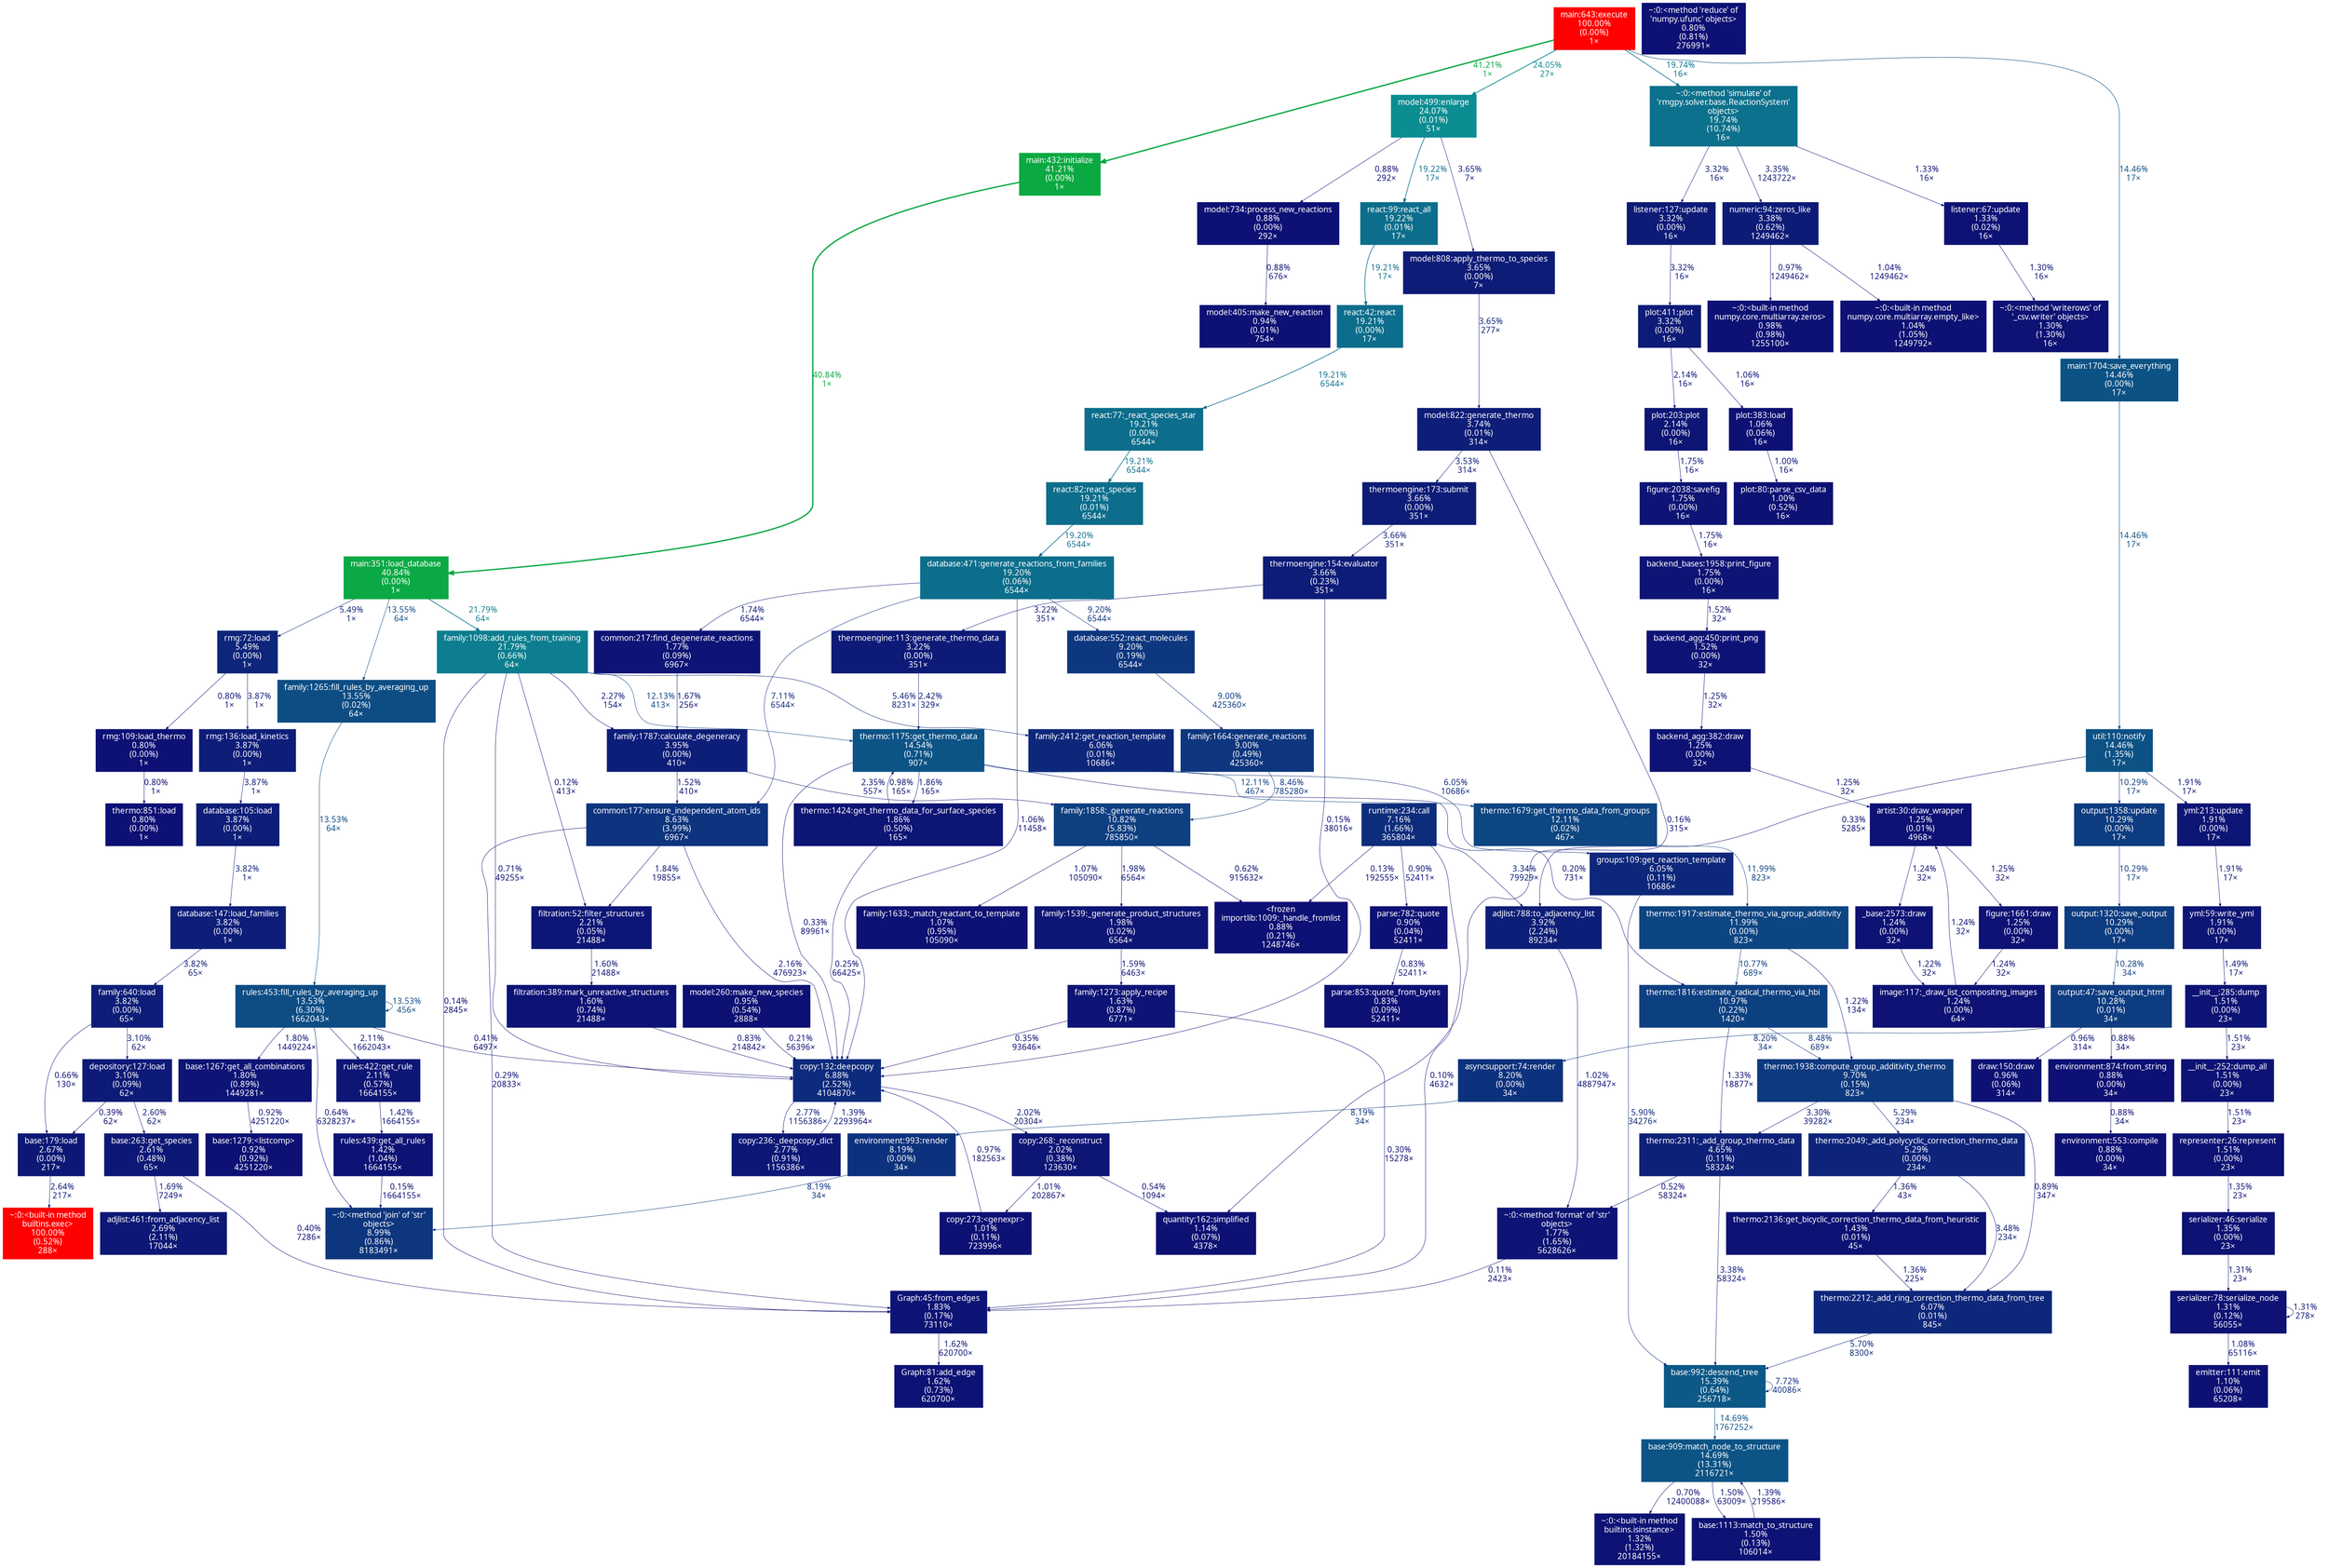digraph {
	graph [fontname=ArialMT, nodesep=0.125, ranksep=0.25];
	node [fontcolor=white, fontname=ArialMT, height=0, shape=box, style=filled, width=0];
	edge [fontname=ArialMT];
	30 [color="#0d1074", fontcolor="#ffffff", fontsize="10.00", label="<frozen\nimportlib:1009:_handle_fromlist\n0.88%\n(0.21%)\n1248746×", tooltip="<frozen importlib._bootstrap>"];
	82 [color="#0c7e8f", fontcolor="#ffffff", fontsize="10.00", label="family:1098:add_rules_from_training\n21.79%\n(0.66%)\n64×", tooltip="/scratch/westgroup/mazeau/Cat/RMG-Py/rmgpy/data/kinetics/family.py"];
	82 -> 83 [arrowsize="0.35", color="#0d4682", fontcolor="#0d4682", fontsize="10.00", label="12.13%\n413×", labeldistance="0.50", penwidth="0.50"];
	82 -> 567 [arrowsize="0.35", color="#0d1074", fontcolor="#0d1074", fontsize="10.00", label="0.71%\n49255×", labeldistance="0.50", penwidth="0.50"];
	82 -> 1204 [arrowsize="0.35", color="#0d0d73", fontcolor="#0d0d73", fontsize="10.00", label="0.14%\n2845×", labeldistance="0.50", penwidth="0.50"];
	82 -> 1222 [arrowsize="0.35", color="#0d0d73", fontcolor="#0d0d73", fontsize="10.00", label="0.12%\n413×", labeldistance="0.50", penwidth="0.50"];
	82 -> 1282 [arrowsize="0.35", color="#0d1676", fontcolor="#0d1676", fontsize="10.00", label="2.27%\n154×", labeldistance="0.50", penwidth="0.50"];
	82 -> 1394 [arrowsize="0.35", color="#0d257a", fontcolor="#0d257a", fontsize="10.00", label="5.46%\n8231×", labeldistance="0.50", penwidth="0.50"];
	83 [color="#0c5386", fontcolor="#ffffff", fontsize="10.00", label="thermo:1175:get_thermo_data\n14.54%\n(0.71%)\n907×", tooltip="/scratch/westgroup/mazeau/Cat/RMG-Py/rmgpy/data/thermo.py"];
	83 -> 123 [arrowsize="0.35", color="#0d1575", fontcolor="#0d1575", fontsize="10.00", label="1.86%\n165×", labeldistance="0.50", penwidth="0.50"];
	83 -> 124 [arrowsize="0.35", color="#0d0e73", fontcolor="#0d0e73", fontsize="10.00", label="0.20%\n731×", labeldistance="0.50", penwidth="0.50"];
	83 -> 567 [arrowsize="0.35", color="#0d0e73", fontcolor="#0d0e73", fontsize="10.00", label="0.33%\n89961×", labeldistance="0.50", penwidth="0.50"];
	83 -> 1468 [arrowsize="0.35", color="#0d4682", fontcolor="#0d4682", fontsize="10.00", label="12.11%\n467×", labeldistance="0.50", penwidth="0.50"];
	84 [color="#0d3c80", fontcolor="#ffffff", fontsize="10.00", label="output:47:save_output_html\n10.28%\n(0.01%)\n34×", tooltip="/scratch/westgroup/mazeau/Cat/RMG-Py/rmgpy/rmg/output.py"];
	84 -> 232 [arrowsize="0.35", color="#0d1174", fontcolor="#0d1174", fontsize="10.00", label="0.96%\n314×", labeldistance="0.50", penwidth="0.50"];
	84 -> 2461 [arrowsize="0.35", color="#0d1074", fontcolor="#0d1074", fontsize="10.00", label="0.88%\n34×", labeldistance="0.50", penwidth="0.50"];
	84 -> 2467 [arrowsize="0.35", color="#0d327d", fontcolor="#0d327d", fontsize="10.00", label="8.20%\n34×", labeldistance="0.50", penwidth="0.50"];
	94 [color="#0ba942", fontcolor="#ffffff", fontsize="10.00", label="main:432:initialize\n41.21%\n(0.00%)\n1×", tooltip="/scratch/westgroup/mazeau/Cat/RMG-Py/rmgpy/rmg/main.py"];
	94 -> 385 [arrowsize="0.64", color="#0ba945", fontcolor="#0ba945", fontsize="10.00", label="40.84%\n1×", labeldistance="1.63", penwidth="1.63"];
	97 [color="#0c5285", fontcolor="#ffffff", fontsize="10.00", label="util:110:notify\n14.46%\n(1.35%)\n17×", tooltip="/scratch/westgroup/mazeau/Cat/RMG-Py/rmgpy/util.py"];
	97 -> 270 [arrowsize="0.35", color="#0d1575", fontcolor="#0d1575", fontsize="10.00", label="1.91%\n17×", labeldistance="0.50", penwidth="0.50"];
	97 -> 1249 [arrowsize="0.35", color="#0d0e73", fontcolor="#0d0e73", fontsize="10.00", label="0.33%\n5285×", labeldistance="0.50", penwidth="0.50"];
	97 -> 2288 [arrowsize="0.35", color="#0d3c80", fontcolor="#0d3c80", fontsize="10.00", label="10.29%\n17×", labeldistance="0.50", penwidth="0.50"];
	98 [color="#0d1174", fontcolor="#ffffff", fontsize="10.00", label="model:260:make_new_species\n0.95%\n(0.54%)\n2888×", tooltip="/scratch/westgroup/mazeau/Cat/RMG-Py/rmgpy/rmg/model.py"];
	98 -> 567 [arrowsize="0.35", color="#0d0e73", fontcolor="#0d0e73", fontsize="10.00", label="0.21%\n56396×", labeldistance="0.50", penwidth="0.50"];
	99 [color="#0c8d92", fontcolor="#ffffff", fontsize="10.00", label="model:499:enlarge\n24.07%\n(0.01%)\n51×", tooltip="/scratch/westgroup/mazeau/Cat/RMG-Py/rmgpy/rmg/model.py"];
	99 -> 100 [arrowsize="0.35", color="#0d1c77", fontcolor="#0d1c77", fontsize="10.00", label="3.65%\n7×", labeldistance="0.50", penwidth="0.50"];
	99 -> 1085 [arrowsize="0.35", color="#0d1074", fontcolor="#0d1074", fontsize="10.00", label="0.88%\n292×", labeldistance="0.50", penwidth="0.50"];
	99 -> 1489 [arrowsize="0.44", color="#0c6e8c", fontcolor="#0c6e8c", fontsize="10.00", label="19.22%\n17×", labeldistance="0.77", penwidth="0.77"];
	100 [color="#0d1c77", fontcolor="#ffffff", fontsize="10.00", label="model:808:apply_thermo_to_species\n3.65%\n(0.00%)\n7×", tooltip="/scratch/westgroup/mazeau/Cat/RMG-Py/rmgpy/rmg/model.py"];
	100 -> 386 [arrowsize="0.35", color="#0d1c77", fontcolor="#0d1c77", fontsize="10.00", label="3.65%\n277×", labeldistance="0.50", penwidth="0.50"];
	105 [color="#0d1876", fontcolor="#ffffff", fontsize="10.00", label="base:263:get_species\n2.61%\n(0.48%)\n65×", tooltip="/scratch/westgroup/mazeau/Cat/RMG-Py/rmgpy/data/base.py"];
	105 -> 414 [arrowsize="0.35", color="#0d1475", fontcolor="#0d1475", fontsize="10.00", label="1.69%\n7249×", labeldistance="0.50", penwidth="0.50"];
	105 -> 1204 [arrowsize="0.35", color="#0d0e73", fontcolor="#0d0e73", fontsize="10.00", label="0.40%\n7286×", labeldistance="0.50", penwidth="0.50"];
	109 [color="#0d1375", fontcolor="#ffffff", fontsize="10.00", label="filtration:389:mark_unreactive_structures\n1.60%\n(0.74%)\n21488×", tooltip="/scratch/westgroup/mazeau/Cat/RMG-Py/rmgpy/molecule/filtration.py"];
	109 -> 567 [arrowsize="0.35", color="#0d1074", fontcolor="#0d1074", fontsize="10.00", label="0.83%\n214842×", labeldistance="0.50", penwidth="0.50"];
	110 [color="#0d347e", fontcolor="#ffffff", fontsize="10.00", label="common:177:ensure_independent_atom_ids\n8.63%\n(3.99%)\n6967×", tooltip="/scratch/westgroup/mazeau/Cat/RMG-Py/rmgpy/data/kinetics/common.py"];
	110 -> 567 [arrowsize="0.35", color="#0d1676", fontcolor="#0d1676", fontsize="10.00", label="2.16%\n476923×", labeldistance="0.50", penwidth="0.50"];
	110 -> 1204 [arrowsize="0.35", color="#0d0e73", fontcolor="#0d0e73", fontsize="10.00", label="0.29%\n20833×", labeldistance="0.50", penwidth="0.50"];
	110 -> 1222 [arrowsize="0.35", color="#0d1475", fontcolor="#0d1475", fontsize="10.00", label="1.84%\n19855×", labeldistance="0.50", penwidth="0.50"];
	111 [color="#0d1475", fontcolor="#ffffff", fontsize="10.00", label="common:217:find_degenerate_reactions\n1.77%\n(0.09%)\n6967×", tooltip="/scratch/westgroup/mazeau/Cat/RMG-Py/rmgpy/data/kinetics/common.py"];
	111 -> 1282 [arrowsize="0.35", color="#0d1475", fontcolor="#0d1475", fontsize="10.00", label="1.67%\n256×", labeldistance="0.50", penwidth="0.50"];
	112 [color="#0d1475", fontcolor="#ffffff", fontsize="10.00", label="family:1273:apply_recipe\n1.63%\n(0.87%)\n6771×", tooltip="/scratch/westgroup/mazeau/Cat/RMG-Py/rmgpy/data/kinetics/family.py"];
	112 -> 567 [arrowsize="0.35", color="#0d0e73", fontcolor="#0d0e73", fontsize="10.00", label="0.35%\n93646×", labeldistance="0.50", penwidth="0.50"];
	112 -> 1204 [arrowsize="0.35", color="#0d0e73", fontcolor="#0d0e73", fontsize="10.00", label="0.30%\n15278×", labeldistance="0.50", penwidth="0.50"];
	113 [color="#0d3f81", fontcolor="#ffffff", fontsize="10.00", label="family:1858:_generate_reactions\n10.82%\n(5.83%)\n785850×", tooltip="/scratch/westgroup/mazeau/Cat/RMG-Py/rmgpy/data/kinetics/family.py"];
	113 -> 30 [arrowsize="0.35", color="#0d0f74", fontcolor="#0d0f74", fontsize="10.00", label="0.62%\n915632×", labeldistance="0.50", penwidth="0.50"];
	113 -> 1156 [arrowsize="0.35", color="#0d1174", fontcolor="#0d1174", fontsize="10.00", label="1.07%\n105090×", labeldistance="0.50", penwidth="0.50"];
	113 -> 1382 [arrowsize="0.35", color="#0d1575", fontcolor="#0d1575", fontsize="10.00", label="1.98%\n6564×", labeldistance="0.50", penwidth="0.50"];
	123 [color="#0d1575", fontcolor="#ffffff", fontsize="10.00", label="thermo:1424:get_thermo_data_for_surface_species\n1.86%\n(0.50%)\n165×", tooltip="/scratch/westgroup/mazeau/Cat/RMG-Py/rmgpy/data/thermo.py"];
	123 -> 83 [arrowsize="0.35", color="#0d1174", fontcolor="#0d1174", fontsize="10.00", label="0.98%\n165×", labeldistance="0.50", penwidth="0.50"];
	123 -> 567 [arrowsize="0.35", color="#0d0e73", fontcolor="#0d0e73", fontsize="10.00", label="0.25%\n66425×", labeldistance="0.50", penwidth="0.50"];
	124 [color="#0d4081", fontcolor="#ffffff", fontsize="10.00", label="thermo:1816:estimate_radical_thermo_via_hbi\n10.97%\n(0.22%)\n1420×", tooltip="/scratch/westgroup/mazeau/Cat/RMG-Py/rmgpy/data/thermo.py"];
	124 -> 661 [arrowsize="0.35", color="#0d337e", fontcolor="#0d337e", fontsize="10.00", label="8.48%\n689×", labeldistance="0.50", penwidth="0.50"];
	124 -> 1152 [arrowsize="0.35", color="#0d1274", fontcolor="#0d1274", fontsize="10.00", label="1.33%\n18877×", labeldistance="0.50", penwidth="0.50"];
	128 [color="#0d1a77", fontcolor="#ffffff", fontsize="10.00", label="thermoengine:113:generate_thermo_data\n3.22%\n(0.00%)\n351×", tooltip="/scratch/westgroup/mazeau/Cat/RMG-Py/rmgpy/thermo/thermoengine.py"];
	128 -> 83 [arrowsize="0.35", color="#0d1776", fontcolor="#0d1776", fontsize="10.00", label="2.42%\n329×", labeldistance="0.50", penwidth="0.50"];
	129 [color="#0d1c77", fontcolor="#ffffff", fontsize="10.00", label="thermoengine:154:evaluator\n3.66%\n(0.23%)\n351×", tooltip="/scratch/westgroup/mazeau/Cat/RMG-Py/rmgpy/thermo/thermoengine.py"];
	129 -> 128 [arrowsize="0.35", color="#0d1a77", fontcolor="#0d1a77", fontsize="10.00", label="3.22%\n351×", labeldistance="0.50", penwidth="0.50"];
	129 -> 567 [arrowsize="0.35", color="#0d0d73", fontcolor="#0d0d73", fontsize="10.00", label="0.15%\n38016×", labeldistance="0.50", penwidth="0.50"];
	134 [color="#0d1375", fontcolor="#ffffff", fontsize="10.00", label="backend_agg:450:print_png\n1.52%\n(0.00%)\n32×", tooltip="/home/mazeau.e/.conda/envs/rmg_env/lib/python3.7/site-packages/matplotlib/backends/backend_agg.py"];
	134 -> 1565 [arrowsize="0.35", color="#0d1274", fontcolor="#0d1274", fontsize="10.00", label="1.25%\n32×", labeldistance="0.50", penwidth="0.50"];
	135 [color="#0c718c", fontcolor="#ffffff", fontsize="10.00", label="~:0:<method 'simulate' of\n'rmgpy.solver.base.ReactionSystem'\nobjects>\n19.74%\n(10.74%)\n16×", tooltip="~"];
	135 -> 266 [arrowsize="0.35", color="#0d1274", fontcolor="#0d1274", fontsize="10.00", label="1.33%\n16×", labeldistance="0.50", penwidth="0.50"];
	135 -> 267 [arrowsize="0.35", color="#0d1b77", fontcolor="#0d1b77", fontsize="10.00", label="3.32%\n16×", labeldistance="0.50", penwidth="0.50"];
	135 -> 660 [arrowsize="0.35", color="#0d1b77", fontcolor="#0d1b77", fontsize="10.00", label="3.35%\n1243722×", labeldistance="0.50", penwidth="0.50"];
	139 [color="#0d2d7c", fontcolor="#ffffff", fontsize="10.00", label="runtime:234:call\n7.16%\n(1.66%)\n365804×", tooltip="/home/mazeau.e/.conda/envs/rmg_env/lib/python3.7/site-packages/jinja2/runtime.py"];
	139 -> 30 [arrowsize="0.35", color="#0d0d73", fontcolor="#0d0d73", fontsize="10.00", label="0.13%\n192555×", labeldistance="0.50", penwidth="0.50"];
	139 -> 792 [arrowsize="0.35", color="#0d1074", fontcolor="#0d1074", fontsize="10.00", label="0.90%\n52411×", labeldistance="0.50", penwidth="0.50"];
	139 -> 1204 [arrowsize="0.35", color="#0d0d73", fontcolor="#0d0d73", fontsize="10.00", label="0.10%\n4632×", labeldistance="0.50", penwidth="0.50"];
	139 -> 1249 [arrowsize="0.35", color="#0d1b77", fontcolor="#0d1b77", fontsize="10.00", label="3.34%\n79929×", labeldistance="0.50", penwidth="0.50"];
	191 [color="#0d1174", fontcolor="#ffffff", fontsize="10.00", label="plot:80:parse_csv_data\n1.00%\n(0.52%)\n16×", tooltip="/scratch/westgroup/mazeau/Cat/RMG-Py/rmgpy/tools/plot.py"];
	211 [color="#0d1274", fontcolor="#ffffff", fontsize="10.00", label="~:0:<built-in method\nbuiltins.isinstance>\n1.32%\n(1.32%)\n20184155×", tooltip="~"];
	232 [color="#0d1174", fontcolor="#ffffff", fontsize="10.00", label="draw:150:draw\n0.96%\n(0.06%)\n314×", tooltip="/scratch/westgroup/mazeau/Cat/RMG-Py/rmgpy/molecule/draw.py"];
	234 [color="#0d1475", fontcolor="#ffffff", fontsize="10.00", label="backend_bases:1958:print_figure\n1.75%\n(0.00%)\n16×", tooltip="/home/mazeau.e/.conda/envs/rmg_env/lib/python3.7/site-packages/matplotlib/backend_bases.py"];
	234 -> 134 [arrowsize="0.35", color="#0d1375", fontcolor="#0d1375", fontsize="10.00", label="1.52%\n32×", labeldistance="0.50", penwidth="0.50"];
	245 [color="#ff0000", fontcolor="#ffffff", fontsize="10.00", label="main:643:execute\n100.00%\n(0.00%)\n1×", tooltip="/scratch/westgroup/mazeau/Cat/RMG-Py/rmgpy/rmg/main.py"];
	245 -> 94 [arrowsize="0.64", color="#0ba942", fontcolor="#0ba942", fontsize="10.00", label="41.21%\n1×", labeldistance="1.65", penwidth="1.65"];
	245 -> 99 [arrowsize="0.49", color="#0c8d92", fontcolor="#0c8d92", fontsize="10.00", label="24.05%\n27×", labeldistance="0.96", penwidth="0.96"];
	245 -> 135 [arrowsize="0.44", color="#0c718c", fontcolor="#0c718c", fontsize="10.00", label="19.74%\n16×", labeldistance="0.79", penwidth="0.79"];
	245 -> 551 [arrowsize="0.38", color="#0c5285", fontcolor="#0c5285", fontsize="10.00", label="14.46%\n17×", labeldistance="0.58", penwidth="0.58"];
	250 [color="#0d257a", fontcolor="#ffffff", fontsize="10.00", label="rmg:72:load\n5.49%\n(0.00%)\n1×", tooltip="/scratch/westgroup/mazeau/Cat/RMG-Py/rmgpy/data/rmg.py"];
	250 -> 1108 [arrowsize="0.35", color="#0d1074", fontcolor="#0d1074", fontsize="10.00", label="0.80%\n1×", labeldistance="0.50", penwidth="0.50"];
	250 -> 1112 [arrowsize="0.35", color="#0d1d78", fontcolor="#0d1d78", fontsize="10.00", label="3.87%\n1×", labeldistance="0.50", penwidth="0.50"];
	251 [color="#0d1d78", fontcolor="#ffffff", fontsize="10.00", label="database:105:load\n3.87%\n(0.00%)\n1×", tooltip="/scratch/westgroup/mazeau/Cat/RMG-Py/rmgpy/data/kinetics/database.py"];
	251 -> 253 [arrowsize="0.35", color="#0d1d78", fontcolor="#0d1d78", fontsize="10.00", label="3.82%\n1×", labeldistance="0.50", penwidth="0.50"];
	253 [color="#0d1d78", fontcolor="#ffffff", fontsize="10.00", label="database:147:load_families\n3.82%\n(0.00%)\n1×", tooltip="/scratch/westgroup/mazeau/Cat/RMG-Py/rmgpy/data/kinetics/database.py"];
	253 -> 255 [arrowsize="0.35", color="#0d1d78", fontcolor="#0d1d78", fontsize="10.00", label="3.82%\n65×", labeldistance="0.50", penwidth="0.50"];
	255 [color="#0d1d78", fontcolor="#ffffff", fontsize="10.00", label="family:640:load\n3.82%\n(0.00%)\n65×", tooltip="/scratch/westgroup/mazeau/Cat/RMG-Py/rmgpy/data/kinetics/family.py"];
	255 -> 256 [arrowsize="0.35", color="#0d1a77", fontcolor="#0d1a77", fontsize="10.00", label="3.10%\n62×", labeldistance="0.50", penwidth="0.50"];
	255 -> 1141 [arrowsize="0.35", color="#0d0f74", fontcolor="#0d0f74", fontsize="10.00", label="0.66%\n130×", labeldistance="0.50", penwidth="0.50"];
	256 [color="#0d1a77", fontcolor="#ffffff", fontsize="10.00", label="depository:127:load\n3.10%\n(0.09%)\n62×", tooltip="/scratch/westgroup/mazeau/Cat/RMG-Py/rmgpy/data/kinetics/depository.py"];
	256 -> 105 [arrowsize="0.35", color="#0d1876", fontcolor="#0d1876", fontsize="10.00", label="2.60%\n62×", labeldistance="0.50", penwidth="0.50"];
	256 -> 1141 [arrowsize="0.35", color="#0d0e73", fontcolor="#0d0e73", fontsize="10.00", label="0.39%\n62×", labeldistance="0.50", penwidth="0.50"];
	262 [color="#0d1074", fontcolor="#ffffff", fontsize="10.00", label="thermo:851:load\n0.80%\n(0.00%)\n1×", tooltip="/scratch/westgroup/mazeau/Cat/RMG-Py/rmgpy/data/thermo.py"];
	266 [color="#0d1274", fontcolor="#ffffff", fontsize="10.00", label="listener:67:update\n1.33%\n(0.02%)\n16×", tooltip="/scratch/westgroup/mazeau/Cat/RMG-Py/rmgpy/rmg/listener.py"];
	266 -> 998 [arrowsize="0.35", color="#0d1274", fontcolor="#0d1274", fontsize="10.00", label="1.30%\n16×", labeldistance="0.50", penwidth="0.50"];
	267 [color="#0d1b77", fontcolor="#ffffff", fontsize="10.00", label="listener:127:update\n3.32%\n(0.00%)\n16×", tooltip="/scratch/westgroup/mazeau/Cat/RMG-Py/rmgpy/rmg/listener.py"];
	267 -> 2075 [arrowsize="0.35", color="#0d1b77", fontcolor="#0d1b77", fontsize="10.00", label="3.32%\n16×", labeldistance="0.50", penwidth="0.50"];
	268 [color="#0d3c80", fontcolor="#ffffff", fontsize="10.00", label="output:1320:save_output\n10.29%\n(0.00%)\n17×", tooltip="/scratch/westgroup/mazeau/Cat/RMG-Py/rmgpy/rmg/output.py"];
	268 -> 84 [arrowsize="0.35", color="#0d3c80", fontcolor="#0d3c80", fontsize="10.00", label="10.28%\n34×", labeldistance="0.50", penwidth="0.50"];
	270 [color="#0d1575", fontcolor="#ffffff", fontsize="10.00", label="yml:213:update\n1.91%\n(0.00%)\n17×", tooltip="/scratch/westgroup/mazeau/Cat/RMG-Py/rmgpy/yml.py"];
	270 -> 924 [arrowsize="0.35", color="#0d1575", fontcolor="#0d1575", fontsize="10.00", label="1.91%\n17×", labeldistance="0.50", penwidth="0.50"];
	347 [color="#0d367e", fontcolor="#ffffff", fontsize="10.00", label="~:0:<method 'join' of 'str'\nobjects>\n8.99%\n(0.86%)\n8183491×", tooltip="~"];
	385 [color="#0ba945", fontcolor="#ffffff", fontsize="10.00", label="main:351:load_database\n40.84%\n(0.00%)\n1×", tooltip="/scratch/westgroup/mazeau/Cat/RMG-Py/rmgpy/rmg/main.py"];
	385 -> 82 [arrowsize="0.47", color="#0c7e8f", fontcolor="#0c7e8f", fontsize="10.00", label="21.79%\n64×", labeldistance="0.87", penwidth="0.87"];
	385 -> 250 [arrowsize="0.35", color="#0d257a", fontcolor="#0d257a", fontsize="10.00", label="5.49%\n1×", labeldistance="0.50", penwidth="0.50"];
	385 -> 1376 [arrowsize="0.37", color="#0d4d84", fontcolor="#0d4d84", fontsize="10.00", label="13.55%\n64×", labeldistance="0.54", penwidth="0.54"];
	386 [color="#0d1d78", fontcolor="#ffffff", fontsize="10.00", label="model:822:generate_thermo\n3.74%\n(0.01%)\n314×", tooltip="/scratch/westgroup/mazeau/Cat/RMG-Py/rmgpy/rmg/model.py"];
	386 -> 1172 [arrowsize="0.35", color="#0d0d73", fontcolor="#0d0d73", fontsize="10.00", label="0.16%\n315×", labeldistance="0.50", penwidth="0.50"];
	386 -> 1493 [arrowsize="0.35", color="#0d1c77", fontcolor="#0d1c77", fontsize="10.00", label="3.53%\n314×", labeldistance="0.50", penwidth="0.50"];
	390 [color="#0c6e8c", fontcolor="#ffffff", fontsize="10.00", label="react:42:react\n19.21%\n(0.00%)\n17×", tooltip="/scratch/westgroup/mazeau/Cat/RMG-Py/rmgpy/rmg/react.py"];
	390 -> 1490 [arrowsize="0.44", color="#0c6e8c", fontcolor="#0c6e8c", fontsize="10.00", label="19.21%\n6544×", labeldistance="0.77", penwidth="0.77"];
	393 [color="#0d1174", fontcolor="#ffffff", fontsize="10.00", label="model:405:make_new_reaction\n0.94%\n(0.01%)\n754×", tooltip="/scratch/westgroup/mazeau/Cat/RMG-Py/rmgpy/rmg/model.py"];
	399 [color="#0d277b", fontcolor="#ffffff", fontsize="10.00", label="thermo:2212:_add_ring_correction_thermo_data_from_tree\n6.07%\n(0.01%)\n845×", tooltip="/scratch/westgroup/mazeau/Cat/RMG-Py/rmgpy/data/thermo.py"];
	399 -> 1150 [arrowsize="0.35", color="#0d267a", fontcolor="#0d267a", fontsize="10.00", label="5.70%\n8300×", labeldistance="0.50", penwidth="0.50"];
	402 [color="#0c5486", fontcolor="#ffffff", fontsize="10.00", label="base:909:match_node_to_structure\n14.69%\n(13.31%)\n2116721×", tooltip="/scratch/westgroup/mazeau/Cat/RMG-Py/rmgpy/data/base.py"];
	402 -> 211 [arrowsize="0.35", color="#0d1074", fontcolor="#0d1074", fontsize="10.00", label="0.70%\n12400088×", labeldistance="0.50", penwidth="0.50"];
	402 -> 1151 [arrowsize="0.35", color="#0d1375", fontcolor="#0d1375", fontsize="10.00", label="1.50%\n63009×", labeldistance="0.50", penwidth="0.50"];
	414 [color="#0d1876", fontcolor="#ffffff", fontsize="10.00", label="adjlist:461:from_adjacency_list\n2.69%\n(2.11%)\n17044×", tooltip="/scratch/westgroup/mazeau/Cat/RMG-Py/rmgpy/molecule/adjlist.py"];
	489 [color="#0d1575", fontcolor="#ffffff", fontsize="10.00", label="copy:268:_reconstruct\n2.02%\n(0.38%)\n123630×", tooltip="/home/mazeau.e/.conda/envs/rmg_env/lib/python3.7/copy.py"];
	489 -> 571 [arrowsize="0.35", color="#0d1174", fontcolor="#0d1174", fontsize="10.00", label="1.01%\n202867×", labeldistance="0.50", penwidth="0.50"];
	489 -> 1172 [arrowsize="0.35", color="#0d0f73", fontcolor="#0d0f73", fontsize="10.00", label="0.54%\n1094×", labeldistance="0.50", penwidth="0.50"];
	537 [color="#0d277b", fontcolor="#ffffff", fontsize="10.00", label="groups:109:get_reaction_template\n6.05%\n(0.11%)\n10686×", tooltip="/scratch/westgroup/mazeau/Cat/RMG-Py/rmgpy/data/kinetics/groups.py"];
	537 -> 1150 [arrowsize="0.35", color="#0d277a", fontcolor="#0d277a", fontsize="10.00", label="5.90%\n34276×", labeldistance="0.50", penwidth="0.50"];
	551 [color="#0c5285", fontcolor="#ffffff", fontsize="10.00", label="main:1704:save_everything\n14.46%\n(0.00%)\n17×", tooltip="/scratch/westgroup/mazeau/Cat/RMG-Py/rmgpy/rmg/main.py"];
	551 -> 97 [arrowsize="0.38", color="#0c5285", fontcolor="#0c5285", fontsize="10.00", label="14.46%\n17×", labeldistance="0.58", penwidth="0.58"];
	553 [color="#ff0000", fontcolor="#ffffff", fontsize="10.00", label="~:0:<built-in method\nbuiltins.exec>\n100.00%\n(0.52%)\n288×", tooltip="~"];
	567 [color="#0d2b7c", fontcolor="#ffffff", fontsize="10.00", label="copy:132:deepcopy\n6.88%\n(2.52%)\n4104870×", tooltip="/home/mazeau.e/.conda/envs/rmg_env/lib/python3.7/copy.py"];
	567 -> 489 [arrowsize="0.35", color="#0d1575", fontcolor="#0d1575", fontsize="10.00", label="2.02%\n20304×", labeldistance="0.50", penwidth="0.50"];
	567 -> 570 [arrowsize="0.35", color="#0d1876", fontcolor="#0d1876", fontsize="10.00", label="2.77%\n1156386×", labeldistance="0.50", penwidth="0.50"];
	570 [color="#0d1876", fontcolor="#ffffff", fontsize="10.00", label="copy:236:_deepcopy_dict\n2.77%\n(0.91%)\n1156386×", tooltip="/home/mazeau.e/.conda/envs/rmg_env/lib/python3.7/copy.py"];
	570 -> 567 [arrowsize="0.35", color="#0d1375", fontcolor="#0d1375", fontsize="10.00", label="1.39%\n2293964×", labeldistance="0.50", penwidth="0.50"];
	571 [color="#0d1174", fontcolor="#ffffff", fontsize="10.00", label="copy:273:<genexpr>\n1.01%\n(0.11%)\n723996×", tooltip="/home/mazeau.e/.conda/envs/rmg_env/lib/python3.7/copy.py"];
	571 -> 567 [arrowsize="0.35", color="#0d1174", fontcolor="#0d1174", fontsize="10.00", label="0.97%\n182563×", labeldistance="0.50", penwidth="0.50"];
	572 [color="#0c6e8c", fontcolor="#ffffff", fontsize="10.00", label="database:471:generate_reactions_from_families\n19.20%\n(0.06%)\n6544×", tooltip="/scratch/westgroup/mazeau/Cat/RMG-Py/rmgpy/data/kinetics/database.py"];
	572 -> 110 [arrowsize="0.35", color="#0d2c7c", fontcolor="#0d2c7c", fontsize="10.00", label="7.11%\n6544×", labeldistance="0.50", penwidth="0.50"];
	572 -> 111 [arrowsize="0.35", color="#0d1475", fontcolor="#0d1475", fontsize="10.00", label="1.74%\n6544×", labeldistance="0.50", penwidth="0.50"];
	572 -> 567 [arrowsize="0.35", color="#0d1174", fontcolor="#0d1174", fontsize="10.00", label="1.06%\n11458×", labeldistance="0.50", penwidth="0.50"];
	572 -> 1276 [arrowsize="0.35", color="#0d377f", fontcolor="#0d377f", fontsize="10.00", label="9.20%\n6544×", labeldistance="0.50", penwidth="0.50"];
	578 [color="#0d4d84", fontcolor="#ffffff", fontsize="10.00", label="rules:453:fill_rules_by_averaging_up\n13.53%\n(6.30%)\n1662043×", tooltip="/scratch/westgroup/mazeau/Cat/RMG-Py/rmgpy/data/kinetics/rules.py"];
	578 -> 347 [arrowsize="0.35", color="#0d0f74", fontcolor="#0d0f74", fontsize="10.00", label="0.64%\n6328237×", labeldistance="0.50", penwidth="0.50"];
	578 -> 567 [arrowsize="0.35", color="#0d0e73", fontcolor="#0d0e73", fontsize="10.00", label="0.41%\n6497×", labeldistance="0.50", penwidth="0.50"];
	578 -> 578 [arrowsize="0.37", color="#0d4d84", fontcolor="#0d4d84", fontsize="10.00", label="13.53%\n456×", labeldistance="0.54", penwidth="0.54"];
	578 -> 1159 [arrowsize="0.35", color="#0d1475", fontcolor="#0d1475", fontsize="10.00", label="1.80%\n1449224×", labeldistance="0.50", penwidth="0.50"];
	578 -> 1418 [arrowsize="0.35", color="#0d1675", fontcolor="#0d1675", fontsize="10.00", label="2.11%\n1662043×", labeldistance="0.50", penwidth="0.50"];
	660 [color="#0d1b77", fontcolor="#ffffff", fontsize="10.00", label="numeric:94:zeros_like\n3.38%\n(0.62%)\n1249462×", tooltip="/home/mazeau.e/.conda/envs/rmg_env/lib/python3.7/site-packages/numpy/core/numeric.py"];
	660 -> 753 [arrowsize="0.35", color="#0d1174", fontcolor="#0d1174", fontsize="10.00", label="0.97%\n1249462×", labeldistance="0.50", penwidth="0.50"];
	660 -> 756 [arrowsize="0.35", color="#0d1174", fontcolor="#0d1174", fontsize="10.00", label="1.04%\n1249462×", labeldistance="0.50", penwidth="0.50"];
	661 [color="#0d397f", fontcolor="#ffffff", fontsize="10.00", label="thermo:1938:compute_group_additivity_thermo\n9.70%\n(0.15%)\n823×", tooltip="/scratch/westgroup/mazeau/Cat/RMG-Py/rmgpy/data/thermo.py"];
	661 -> 399 [arrowsize="0.35", color="#0d1074", fontcolor="#0d1074", fontsize="10.00", label="0.89%\n347×", labeldistance="0.50", penwidth="0.50"];
	661 -> 1152 [arrowsize="0.35", color="#0d1b77", fontcolor="#0d1b77", fontsize="10.00", label="3.30%\n39282×", labeldistance="0.50", penwidth="0.50"];
	661 -> 1444 [arrowsize="0.35", color="#0d247a", fontcolor="#0d247a", fontsize="10.00", label="5.29%\n234×", labeldistance="0.50", penwidth="0.50"];
	662 [color="#0d1375", fontcolor="#ffffff", fontsize="10.00", label="thermo:2136:get_bicyclic_correction_thermo_data_from_heuristic\n1.43%\n(0.01%)\n45×", tooltip="/scratch/westgroup/mazeau/Cat/RMG-Py/rmgpy/data/thermo.py"];
	662 -> 399 [arrowsize="0.35", color="#0d1274", fontcolor="#0d1274", fontsize="10.00", label="1.36%\n225×", labeldistance="0.50", penwidth="0.50"];
	753 [color="#0d1174", fontcolor="#ffffff", fontsize="10.00", label="~:0:<built-in method\nnumpy.core.multiarray.zeros>\n0.98%\n(0.98%)\n1255100×", tooltip="~"];
	756 [color="#0d1174", fontcolor="#ffffff", fontsize="10.00", label="~:0:<built-in method\nnumpy.core.multiarray.empty_like>\n1.04%\n(1.05%)\n1249792×", tooltip="~"];
	779 [color="#0d1074", fontcolor="#ffffff", fontsize="10.00", label="~:0:<method 'reduce' of\n'numpy.ufunc' objects>\n0.80%\n(0.81%)\n276991×", tooltip="~"];
	789 [color="#0d1074", fontcolor="#ffffff", fontsize="10.00", label="parse:853:quote_from_bytes\n0.83%\n(0.09%)\n52411×", tooltip="/home/mazeau.e/.conda/envs/rmg_env/lib/python3.7/urllib/parse.py"];
	792 [color="#0d1074", fontcolor="#ffffff", fontsize="10.00", label="parse:782:quote\n0.90%\n(0.04%)\n52411×", tooltip="/home/mazeau.e/.conda/envs/rmg_env/lib/python3.7/urllib/parse.py"];
	792 -> 789 [arrowsize="0.35", color="#0d1074", fontcolor="#0d1074", fontsize="10.00", label="0.83%\n52411×", labeldistance="0.50", penwidth="0.50"];
	922 [color="#0d1375", fontcolor="#ffffff", fontsize="10.00", label="__init__:252:dump_all\n1.51%\n(0.00%)\n23×", tooltip="/home/mazeau.e/.conda/envs/rmg_env/lib/python3.7/site-packages/yaml/__init__.py"];
	922 -> 987 [arrowsize="0.35", color="#0d1375", fontcolor="#0d1375", fontsize="10.00", label="1.51%\n23×", labeldistance="0.50", penwidth="0.50"];
	923 [color="#0d1375", fontcolor="#ffffff", fontsize="10.00", label="__init__:285:dump\n1.51%\n(0.00%)\n23×", tooltip="/home/mazeau.e/.conda/envs/rmg_env/lib/python3.7/site-packages/yaml/__init__.py"];
	923 -> 922 [arrowsize="0.35", color="#0d1375", fontcolor="#0d1375", fontsize="10.00", label="1.51%\n23×", labeldistance="0.50", penwidth="0.50"];
	924 [color="#0d1575", fontcolor="#ffffff", fontsize="10.00", label="yml:59:write_yml\n1.91%\n(0.00%)\n17×", tooltip="/scratch/westgroup/mazeau/Cat/RMG-Py/rmgpy/yml.py"];
	924 -> 923 [arrowsize="0.35", color="#0d1375", fontcolor="#0d1375", fontsize="10.00", label="1.49%\n17×", labeldistance="0.50", penwidth="0.50"];
	927 [color="#0d1274", fontcolor="#ffffff", fontsize="10.00", label="serializer:78:serialize_node\n1.31%\n(0.12%)\n56055×", tooltip="/home/mazeau.e/.conda/envs/rmg_env/lib/python3.7/site-packages/yaml/serializer.py"];
	927 -> 927 [arrowsize="0.35", color="#0d1274", fontcolor="#0d1274", fontsize="10.00", label="1.31%\n278×", labeldistance="0.50", penwidth="0.50"];
	927 -> 950 [arrowsize="0.35", color="#0d1174", fontcolor="#0d1174", fontsize="10.00", label="1.08%\n65116×", labeldistance="0.50", penwidth="0.50"];
	937 [color="#0d1274", fontcolor="#ffffff", fontsize="10.00", label="serializer:46:serialize\n1.35%\n(0.00%)\n23×", tooltip="/home/mazeau.e/.conda/envs/rmg_env/lib/python3.7/site-packages/yaml/serializer.py"];
	937 -> 927 [arrowsize="0.35", color="#0d1274", fontcolor="#0d1274", fontsize="10.00", label="1.31%\n23×", labeldistance="0.50", penwidth="0.50"];
	950 [color="#0d1174", fontcolor="#ffffff", fontsize="10.00", label="emitter:111:emit\n1.10%\n(0.06%)\n65208×", tooltip="/home/mazeau.e/.conda/envs/rmg_env/lib/python3.7/site-packages/yaml/emitter.py"];
	987 [color="#0d1375", fontcolor="#ffffff", fontsize="10.00", label="representer:26:represent\n1.51%\n(0.00%)\n23×", tooltip="/home/mazeau.e/.conda/envs/rmg_env/lib/python3.7/site-packages/yaml/representer.py"];
	987 -> 937 [arrowsize="0.35", color="#0d1274", fontcolor="#0d1274", fontsize="10.00", label="1.35%\n23×", labeldistance="0.50", penwidth="0.50"];
	998 [color="#0d1274", fontcolor="#ffffff", fontsize="10.00", label="~:0:<method 'writerows' of\n'_csv.writer' objects>\n1.30%\n(1.30%)\n16×", tooltip="~"];
	1085 [color="#0d1074", fontcolor="#ffffff", fontsize="10.00", label="model:734:process_new_reactions\n0.88%\n(0.00%)\n292×", tooltip="/scratch/westgroup/mazeau/Cat/RMG-Py/rmgpy/rmg/model.py"];
	1085 -> 393 [arrowsize="0.35", color="#0d1074", fontcolor="#0d1074", fontsize="10.00", label="0.88%\n676×", labeldistance="0.50", penwidth="0.50"];
	1108 [color="#0d1074", fontcolor="#ffffff", fontsize="10.00", label="rmg:109:load_thermo\n0.80%\n(0.00%)\n1×", tooltip="/scratch/westgroup/mazeau/Cat/RMG-Py/rmgpy/data/rmg.py"];
	1108 -> 262 [arrowsize="0.35", color="#0d1074", fontcolor="#0d1074", fontsize="10.00", label="0.80%\n1×", labeldistance="0.50", penwidth="0.50"];
	1112 [color="#0d1d78", fontcolor="#ffffff", fontsize="10.00", label="rmg:136:load_kinetics\n3.87%\n(0.00%)\n1×", tooltip="/scratch/westgroup/mazeau/Cat/RMG-Py/rmgpy/data/rmg.py"];
	1112 -> 251 [arrowsize="0.35", color="#0d1d78", fontcolor="#0d1d78", fontsize="10.00", label="3.87%\n1×", labeldistance="0.50", penwidth="0.50"];
	1116 [color="#0c6e8c", fontcolor="#ffffff", fontsize="10.00", label="react:82:react_species\n19.21%\n(0.01%)\n6544×", tooltip="/scratch/westgroup/mazeau/Cat/RMG-Py/rmgpy/rmg/react.py"];
	1116 -> 572 [arrowsize="0.44", color="#0c6e8c", fontcolor="#0c6e8c", fontsize="10.00", label="19.20%\n6544×", labeldistance="0.77", penwidth="0.77"];
	1123 [color="#0d1475", fontcolor="#ffffff", fontsize="10.00", label="~:0:<method 'format' of 'str'\nobjects>\n1.77%\n(1.65%)\n5628626×", tooltip="~"];
	1123 -> 1204 [arrowsize="0.35", color="#0d0d73", fontcolor="#0d0d73", fontsize="10.00", label="0.11%\n2423×", labeldistance="0.50", penwidth="0.50"];
	1141 [color="#0d1876", fontcolor="#ffffff", fontsize="10.00", label="base:179:load\n2.67%\n(0.00%)\n217×", tooltip="/scratch/westgroup/mazeau/Cat/RMG-Py/rmgpy/data/base.py"];
	1141 -> 553 [arrowsize="0.35", color="#0d1876", fontcolor="#0d1876", fontsize="10.00", label="2.64%\n217×", labeldistance="0.50", penwidth="0.50"];
	1150 [color="#0c5887", fontcolor="#ffffff", fontsize="10.00", label="base:992:descend_tree\n15.39%\n(0.64%)\n256718×", tooltip="/scratch/westgroup/mazeau/Cat/RMG-Py/rmgpy/data/base.py"];
	1150 -> 402 [arrowsize="0.38", color="#0c5486", fontcolor="#0c5486", fontsize="10.00", label="14.69%\n1767252×", labeldistance="0.59", penwidth="0.59"];
	1150 -> 1150 [arrowsize="0.35", color="#0d2f7d", fontcolor="#0d2f7d", fontsize="10.00", label="7.72%\n40086×", labeldistance="0.50", penwidth="0.50"];
	1151 [color="#0d1375", fontcolor="#ffffff", fontsize="10.00", label="base:1113:match_to_structure\n1.50%\n(0.13%)\n106014×", tooltip="/scratch/westgroup/mazeau/Cat/RMG-Py/rmgpy/data/base.py"];
	1151 -> 402 [arrowsize="0.35", color="#0d1375", fontcolor="#0d1375", fontsize="10.00", label="1.39%\n219586×", labeldistance="0.50", penwidth="0.50"];
	1152 [color="#0d2179", fontcolor="#ffffff", fontsize="10.00", label="thermo:2311:_add_group_thermo_data\n4.65%\n(0.11%)\n58324×", tooltip="/scratch/westgroup/mazeau/Cat/RMG-Py/rmgpy/data/thermo.py"];
	1152 -> 1123 [arrowsize="0.35", color="#0d0f73", fontcolor="#0d0f73", fontsize="10.00", label="0.52%\n58324×", labeldistance="0.50", penwidth="0.50"];
	1152 -> 1150 [arrowsize="0.35", color="#0d1b77", fontcolor="#0d1b77", fontsize="10.00", label="3.38%\n58324×", labeldistance="0.50", penwidth="0.50"];
	1156 [color="#0d1174", fontcolor="#ffffff", fontsize="10.00", label="family:1633:_match_reactant_to_template\n1.07%\n(0.95%)\n105090×", tooltip="/scratch/westgroup/mazeau/Cat/RMG-Py/rmgpy/data/kinetics/family.py"];
	1158 [color="#0d1174", fontcolor="#ffffff", fontsize="10.00", label="base:1279:<listcomp>\n0.92%\n(0.92%)\n4251220×", tooltip="/scratch/westgroup/mazeau/Cat/RMG-Py/rmgpy/data/base.py"];
	1159 [color="#0d1475", fontcolor="#ffffff", fontsize="10.00", label="base:1267:get_all_combinations\n1.80%\n(0.89%)\n1449281×", tooltip="/scratch/westgroup/mazeau/Cat/RMG-Py/rmgpy/data/base.py"];
	1159 -> 1158 [arrowsize="0.35", color="#0d1174", fontcolor="#0d1174", fontsize="10.00", label="0.92%\n4251220×", labeldistance="0.50", penwidth="0.50"];
	1172 [color="#0d1174", fontcolor="#ffffff", fontsize="10.00", label="quantity:162:simplified\n1.14%\n(0.07%)\n4378×", tooltip="/home/mazeau.e/.conda/envs/rmg_env/lib/python3.7/site-packages/quantities/quantity.py"];
	1204 [color="#0d1475", fontcolor="#ffffff", fontsize="10.00", label="Graph:45:from_edges\n1.83%\n(0.17%)\n73110×", tooltip="/home/mazeau.e/.conda/envs/rmg_env/lib/python3.7/site-packages/py_rdl/Graph.py"];
	1204 -> 1206 [arrowsize="0.35", color="#0d1375", fontcolor="#0d1375", fontsize="10.00", label="1.62%\n620700×", labeldistance="0.50", penwidth="0.50"];
	1206 [color="#0d1375", fontcolor="#ffffff", fontsize="10.00", label="Graph:81:add_edge\n1.62%\n(0.73%)\n620700×", tooltip="/home/mazeau.e/.conda/envs/rmg_env/lib/python3.7/site-packages/py_rdl/Graph.py"];
	1222 [color="#0d1676", fontcolor="#ffffff", fontsize="10.00", label="filtration:52:filter_structures\n2.21%\n(0.05%)\n21488×", tooltip="/scratch/westgroup/mazeau/Cat/RMG-Py/rmgpy/molecule/filtration.py"];
	1222 -> 109 [arrowsize="0.35", color="#0d1375", fontcolor="#0d1375", fontsize="10.00", label="1.60%\n21488×", labeldistance="0.50", penwidth="0.50"];
	1249 [color="#0d1e78", fontcolor="#ffffff", fontsize="10.00", label="adjlist:788:to_adjacency_list\n3.92%\n(2.24%)\n89234×", tooltip="/scratch/westgroup/mazeau/Cat/RMG-Py/rmgpy/molecule/adjlist.py"];
	1249 -> 1123 [arrowsize="0.35", color="#0d1174", fontcolor="#0d1174", fontsize="10.00", label="1.02%\n4887947×", labeldistance="0.50", penwidth="0.50"];
	1276 [color="#0d377f", fontcolor="#ffffff", fontsize="10.00", label="database:552:react_molecules\n9.20%\n(0.19%)\n6544×", tooltip="/scratch/westgroup/mazeau/Cat/RMG-Py/rmgpy/data/kinetics/database.py"];
	1276 -> 1383 [arrowsize="0.35", color="#0d367e", fontcolor="#0d367e", fontsize="10.00", label="9.00%\n425360×", labeldistance="0.50", penwidth="0.50"];
	1282 [color="#0d1e78", fontcolor="#ffffff", fontsize="10.00", label="family:1787:calculate_degeneracy\n3.95%\n(0.00%)\n410×", tooltip="/scratch/westgroup/mazeau/Cat/RMG-Py/rmgpy/data/kinetics/family.py"];
	1282 -> 110 [arrowsize="0.35", color="#0d1375", fontcolor="#0d1375", fontsize="10.00", label="1.52%\n410×", labeldistance="0.50", penwidth="0.50"];
	1282 -> 113 [arrowsize="0.35", color="#0d1776", fontcolor="#0d1776", fontsize="10.00", label="2.35%\n557×", labeldistance="0.50", penwidth="0.50"];
	1376 [color="#0d4d84", fontcolor="#ffffff", fontsize="10.00", label="family:1265:fill_rules_by_averaging_up\n13.55%\n(0.02%)\n64×", tooltip="/scratch/westgroup/mazeau/Cat/RMG-Py/rmgpy/data/kinetics/family.py"];
	1376 -> 578 [arrowsize="0.37", color="#0d4d84", fontcolor="#0d4d84", fontsize="10.00", label="13.53%\n64×", labeldistance="0.54", penwidth="0.54"];
	1382 [color="#0d1575", fontcolor="#ffffff", fontsize="10.00", label="family:1539:_generate_product_structures\n1.98%\n(0.02%)\n6564×", tooltip="/scratch/westgroup/mazeau/Cat/RMG-Py/rmgpy/data/kinetics/family.py"];
	1382 -> 112 [arrowsize="0.35", color="#0d1375", fontcolor="#0d1375", fontsize="10.00", label="1.59%\n6463×", labeldistance="0.50", penwidth="0.50"];
	1383 [color="#0d367e", fontcolor="#ffffff", fontsize="10.00", label="family:1664:generate_reactions\n9.00%\n(0.49%)\n425360×", tooltip="/scratch/westgroup/mazeau/Cat/RMG-Py/rmgpy/data/kinetics/family.py"];
	1383 -> 113 [arrowsize="0.35", color="#0d337e", fontcolor="#0d337e", fontsize="10.00", label="8.46%\n785280×", labeldistance="0.50", penwidth="0.50"];
	1394 [color="#0d277b", fontcolor="#ffffff", fontsize="10.00", label="family:2412:get_reaction_template\n6.06%\n(0.01%)\n10686×", tooltip="/scratch/westgroup/mazeau/Cat/RMG-Py/rmgpy/data/kinetics/family.py"];
	1394 -> 537 [arrowsize="0.35", color="#0d277b", fontcolor="#0d277b", fontsize="10.00", label="6.05%\n10686×", labeldistance="0.50", penwidth="0.50"];
	1418 [color="#0d1675", fontcolor="#ffffff", fontsize="10.00", label="rules:422:get_rule\n2.11%\n(0.57%)\n1664155×", tooltip="/scratch/westgroup/mazeau/Cat/RMG-Py/rmgpy/data/kinetics/rules.py"];
	1418 -> 1420 [arrowsize="0.35", color="#0d1375", fontcolor="#0d1375", fontsize="10.00", label="1.42%\n1664155×", labeldistance="0.50", penwidth="0.50"];
	1420 [color="#0d1375", fontcolor="#ffffff", fontsize="10.00", label="rules:439:get_all_rules\n1.42%\n(1.04%)\n1664155×", tooltip="/scratch/westgroup/mazeau/Cat/RMG-Py/rmgpy/data/kinetics/rules.py"];
	1420 -> 347 [arrowsize="0.35", color="#0d0d73", fontcolor="#0d0d73", fontsize="10.00", label="0.15%\n1664155×", labeldistance="0.50", penwidth="0.50"];
	1444 [color="#0d247a", fontcolor="#ffffff", fontsize="10.00", label="thermo:2049:_add_polycyclic_correction_thermo_data\n5.29%\n(0.00%)\n234×", tooltip="/scratch/westgroup/mazeau/Cat/RMG-Py/rmgpy/data/thermo.py"];
	1444 -> 399 [arrowsize="0.35", color="#0d1c77", fontcolor="#0d1c77", fontsize="10.00", label="3.48%\n234×", labeldistance="0.50", penwidth="0.50"];
	1444 -> 662 [arrowsize="0.35", color="#0d1274", fontcolor="#0d1274", fontsize="10.00", label="1.36%\n43×", labeldistance="0.50", penwidth="0.50"];
	1468 [color="#0d4682", fontcolor="#ffffff", fontsize="10.00", label="thermo:1679:get_thermo_data_from_groups\n12.11%\n(0.02%)\n467×", tooltip="/scratch/westgroup/mazeau/Cat/RMG-Py/rmgpy/data/thermo.py"];
	1468 -> 1475 [arrowsize="0.35", color="#0d4582", fontcolor="#0d4582", fontsize="10.00", label="11.99%\n823×", labeldistance="0.50", penwidth="0.50"];
	1475 [color="#0d4582", fontcolor="#ffffff", fontsize="10.00", label="thermo:1917:estimate_thermo_via_group_additivity\n11.99%\n(0.00%)\n823×", tooltip="/scratch/westgroup/mazeau/Cat/RMG-Py/rmgpy/data/thermo.py"];
	1475 -> 124 [arrowsize="0.35", color="#0d3f81", fontcolor="#0d3f81", fontsize="10.00", label="10.77%\n689×", labeldistance="0.50", penwidth="0.50"];
	1475 -> 661 [arrowsize="0.35", color="#0d1274", fontcolor="#0d1274", fontsize="10.00", label="1.22%\n134×", labeldistance="0.50", penwidth="0.50"];
	1489 [color="#0c6e8c", fontcolor="#ffffff", fontsize="10.00", label="react:99:react_all\n19.22%\n(0.01%)\n17×", tooltip="/scratch/westgroup/mazeau/Cat/RMG-Py/rmgpy/rmg/react.py"];
	1489 -> 390 [arrowsize="0.44", color="#0c6e8c", fontcolor="#0c6e8c", fontsize="10.00", label="19.21%\n17×", labeldistance="0.77", penwidth="0.77"];
	1490 [color="#0c6e8c", fontcolor="#ffffff", fontsize="10.00", label="react:77:_react_species_star\n19.21%\n(0.00%)\n6544×", tooltip="/scratch/westgroup/mazeau/Cat/RMG-Py/rmgpy/rmg/react.py"];
	1490 -> 1116 [arrowsize="0.44", color="#0c6e8c", fontcolor="#0c6e8c", fontsize="10.00", label="19.21%\n6544×", labeldistance="0.77", penwidth="0.77"];
	1493 [color="#0d1c77", fontcolor="#ffffff", fontsize="10.00", label="thermoengine:173:submit\n3.66%\n(0.00%)\n351×", tooltip="/scratch/westgroup/mazeau/Cat/RMG-Py/rmgpy/thermo/thermoengine.py"];
	1493 -> 129 [arrowsize="0.35", color="#0d1c77", fontcolor="#0d1c77", fontsize="10.00", label="3.66%\n351×", labeldistance="0.50", penwidth="0.50"];
	1533 [color="#0d1475", fontcolor="#ffffff", fontsize="10.00", label="figure:2038:savefig\n1.75%\n(0.00%)\n16×", tooltip="/home/mazeau.e/.conda/envs/rmg_env/lib/python3.7/site-packages/matplotlib/figure.py"];
	1533 -> 234 [arrowsize="0.35", color="#0d1475", fontcolor="#0d1475", fontsize="10.00", label="1.75%\n16×", labeldistance="0.50", penwidth="0.50"];
	1555 [color="#0d1274", fontcolor="#ffffff", fontsize="10.00", label="artist:30:draw_wrapper\n1.25%\n(0.01%)\n4968×", tooltip="/home/mazeau.e/.conda/envs/rmg_env/lib/python3.7/site-packages/matplotlib/artist.py"];
	1555 -> 1557 [arrowsize="0.35", color="#0d1274", fontcolor="#0d1274", fontsize="10.00", label="1.25%\n32×", labeldistance="0.50", penwidth="0.50"];
	1555 -> 1561 [arrowsize="0.35", color="#0d1274", fontcolor="#0d1274", fontsize="10.00", label="1.24%\n32×", labeldistance="0.50", penwidth="0.50"];
	1556 [color="#0d1274", fontcolor="#ffffff", fontsize="10.00", label="image:117:_draw_list_compositing_images\n1.24%\n(0.00%)\n64×", tooltip="/home/mazeau.e/.conda/envs/rmg_env/lib/python3.7/site-packages/matplotlib/image.py"];
	1556 -> 1555 [arrowsize="0.35", color="#0d1274", fontcolor="#0d1274", fontsize="10.00", label="1.24%\n32×", labeldistance="0.50", penwidth="0.50"];
	1557 [color="#0d1274", fontcolor="#ffffff", fontsize="10.00", label="figure:1661:draw\n1.25%\n(0.00%)\n32×", tooltip="/home/mazeau.e/.conda/envs/rmg_env/lib/python3.7/site-packages/matplotlib/figure.py"];
	1557 -> 1556 [arrowsize="0.35", color="#0d1274", fontcolor="#0d1274", fontsize="10.00", label="1.24%\n32×", labeldistance="0.50", penwidth="0.50"];
	1561 [color="#0d1274", fontcolor="#ffffff", fontsize="10.00", label="_base:2573:draw\n1.24%\n(0.00%)\n32×", tooltip="/home/mazeau.e/.conda/envs/rmg_env/lib/python3.7/site-packages/matplotlib/axes/_base.py"];
	1561 -> 1556 [arrowsize="0.35", color="#0d1274", fontcolor="#0d1274", fontsize="10.00", label="1.22%\n32×", labeldistance="0.50", penwidth="0.50"];
	1565 [color="#0d1274", fontcolor="#ffffff", fontsize="10.00", label="backend_agg:382:draw\n1.25%\n(0.00%)\n32×", tooltip="/home/mazeau.e/.conda/envs/rmg_env/lib/python3.7/site-packages/matplotlib/backends/backend_agg.py"];
	1565 -> 1555 [arrowsize="0.35", color="#0d1274", fontcolor="#0d1274", fontsize="10.00", label="1.25%\n32×", labeldistance="0.50", penwidth="0.50"];
	1566 [color="#0d1675", fontcolor="#ffffff", fontsize="10.00", label="plot:203:plot\n2.14%\n(0.00%)\n16×", tooltip="/scratch/westgroup/mazeau/Cat/RMG-Py/rmgpy/tools/plot.py"];
	1566 -> 1533 [arrowsize="0.35", color="#0d1475", fontcolor="#0d1475", fontsize="10.00", label="1.75%\n16×", labeldistance="0.50", penwidth="0.50"];
	2071 [color="#0d1174", fontcolor="#ffffff", fontsize="10.00", label="plot:383:load\n1.06%\n(0.06%)\n16×", tooltip="/scratch/westgroup/mazeau/Cat/RMG-Py/rmgpy/tools/plot.py"];
	2071 -> 191 [arrowsize="0.35", color="#0d1174", fontcolor="#0d1174", fontsize="10.00", label="1.00%\n16×", labeldistance="0.50", penwidth="0.50"];
	2075 [color="#0d1b77", fontcolor="#ffffff", fontsize="10.00", label="plot:411:plot\n3.32%\n(0.00%)\n16×", tooltip="/scratch/westgroup/mazeau/Cat/RMG-Py/rmgpy/tools/plot.py"];
	2075 -> 1566 [arrowsize="0.35", color="#0d1675", fontcolor="#0d1675", fontsize="10.00", label="2.14%\n16×", labeldistance="0.50", penwidth="0.50"];
	2075 -> 2071 [arrowsize="0.35", color="#0d1174", fontcolor="#0d1174", fontsize="10.00", label="1.06%\n16×", labeldistance="0.50", penwidth="0.50"];
	2288 [color="#0d3c80", fontcolor="#ffffff", fontsize="10.00", label="output:1358:update\n10.29%\n(0.00%)\n17×", tooltip="/scratch/westgroup/mazeau/Cat/RMG-Py/rmgpy/rmg/output.py"];
	2288 -> 268 [arrowsize="0.35", color="#0d3c80", fontcolor="#0d3c80", fontsize="10.00", label="10.29%\n17×", labeldistance="0.50", penwidth="0.50"];
	2461 [color="#0d1074", fontcolor="#ffffff", fontsize="10.00", label="environment:874:from_string\n0.88%\n(0.00%)\n34×", tooltip="/home/mazeau.e/.conda/envs/rmg_env/lib/python3.7/site-packages/jinja2/environment.py"];
	2461 -> 2568 [arrowsize="0.35", color="#0d1074", fontcolor="#0d1074", fontsize="10.00", label="0.88%\n34×", labeldistance="0.50", penwidth="0.50"];
	2466 [color="#0d327d", fontcolor="#ffffff", fontsize="10.00", label="environment:993:render\n8.19%\n(0.00%)\n34×", tooltip="/home/mazeau.e/.conda/envs/rmg_env/lib/python3.7/site-packages/jinja2/environment.py"];
	2466 -> 347 [arrowsize="0.35", color="#0d327d", fontcolor="#0d327d", fontsize="10.00", label="8.19%\n34×", labeldistance="0.50", penwidth="0.50"];
	2467 [color="#0d327d", fontcolor="#ffffff", fontsize="10.00", label="asyncsupport:74:render\n8.20%\n(0.00%)\n34×", tooltip="/home/mazeau.e/.conda/envs/rmg_env/lib/python3.7/site-packages/jinja2/asyncsupport.py"];
	2467 -> 2466 [arrowsize="0.35", color="#0d327d", fontcolor="#0d327d", fontsize="10.00", label="8.19%\n34×", labeldistance="0.50", penwidth="0.50"];
	2568 [color="#0d1074", fontcolor="#ffffff", fontsize="10.00", label="environment:553:compile\n0.88%\n(0.00%)\n34×", tooltip="/home/mazeau.e/.conda/envs/rmg_env/lib/python3.7/site-packages/jinja2/environment.py"];
}

